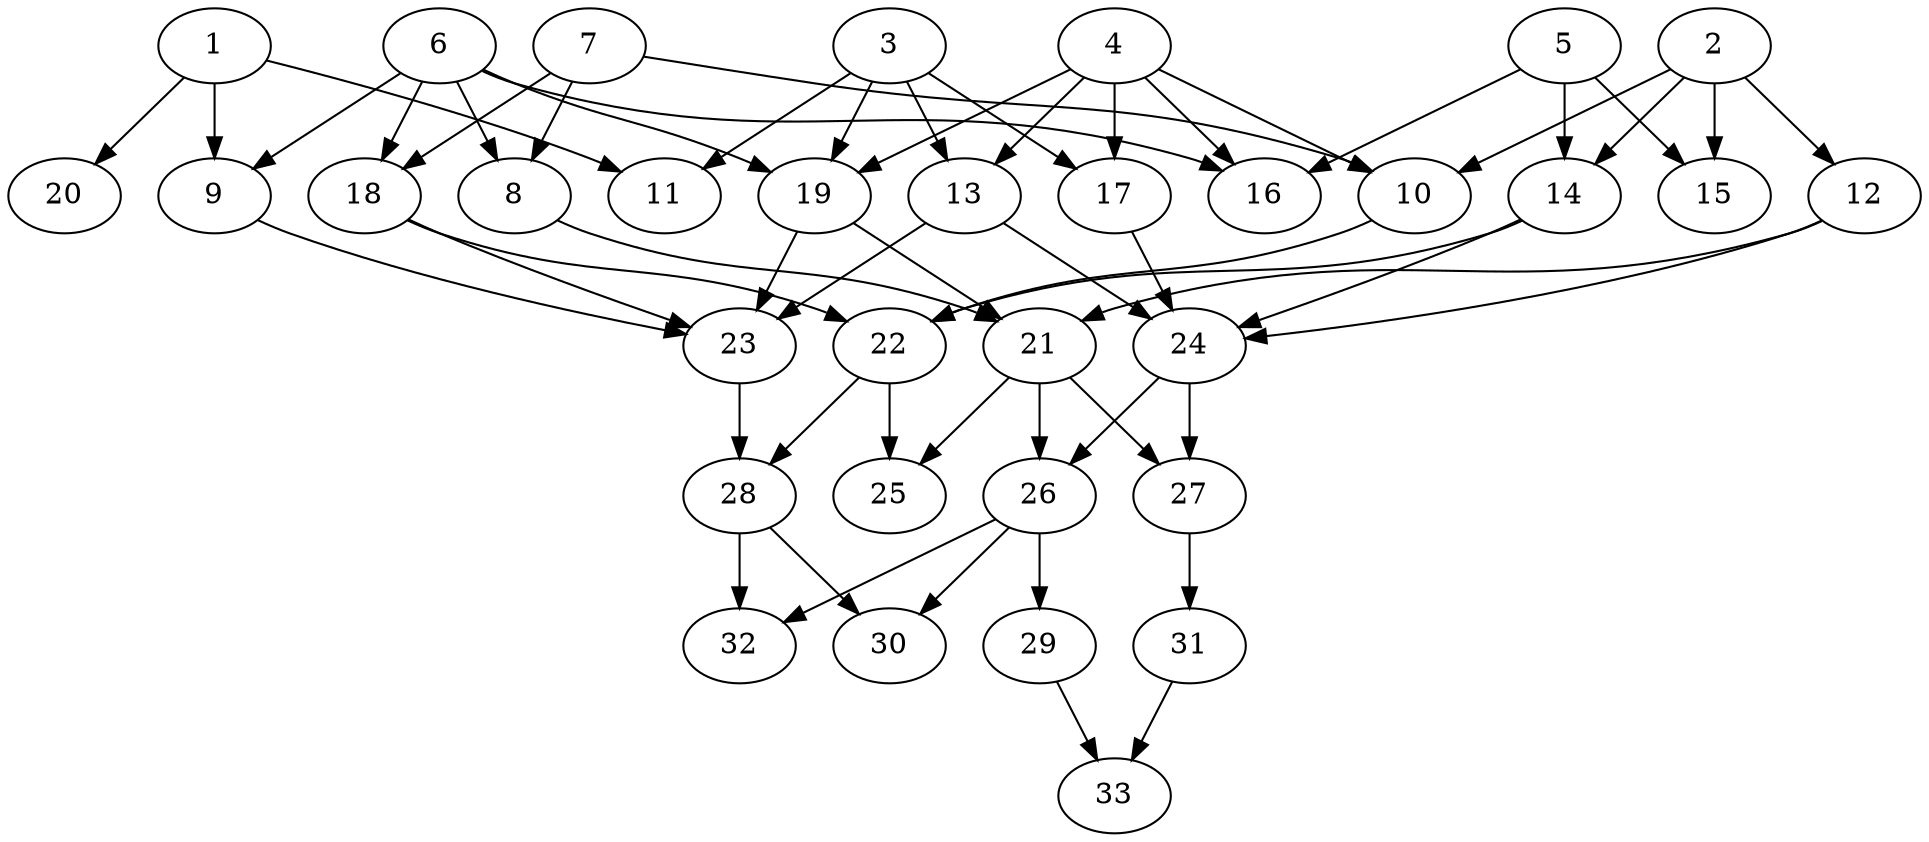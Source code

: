// DAG (tier=2-normal, mode=data, n=33, ccr=0.428, fat=0.635, density=0.457, regular=0.452, jump=0.199, mindata=2097152, maxdata=16777216)
// DAG automatically generated by daggen at Sun Aug 24 16:33:34 2025
// /home/ermia/Project/Environments/daggen/bin/daggen --dot --ccr 0.428 --fat 0.635 --regular 0.452 --density 0.457 --jump 0.199 --mindata 2097152 --maxdata 16777216 -n 33 
digraph G {
  1 [size="4354502728555650560", alpha="0.16", expect_size="2177251364277825280"]
  1 -> 9 [size ="1861854934597632"]
  1 -> 11 [size ="1861854934597632"]
  1 -> 20 [size ="1861854934597632"]
  2 [size="988108111818268416", alpha="0.06", expect_size="494054055909134208"]
  2 -> 10 [size ="1505359327920128"]
  2 -> 12 [size ="1505359327920128"]
  2 -> 14 [size ="1505359327920128"]
  2 -> 15 [size ="1505359327920128"]
  3 [size="192905227201454912", alpha="0.02", expect_size="96452613600727456"]
  3 -> 11 [size ="104944581476352"]
  3 -> 13 [size ="104944581476352"]
  3 -> 17 [size ="104944581476352"]
  3 -> 19 [size ="104944581476352"]
  4 [size="36183238674219008000", alpha="0.08", expect_size="18091619337109504000"]
  4 -> 10 [size ="87517508403200"]
  4 -> 13 [size ="87517508403200"]
  4 -> 16 [size ="87517508403200"]
  4 -> 17 [size ="87517508403200"]
  4 -> 19 [size ="87517508403200"]
  5 [size="2072086705078272000000", alpha="0.13", expect_size="1036043352539136000000"]
  5 -> 14 [size ="1300255211520000"]
  5 -> 15 [size ="1300255211520000"]
  5 -> 16 [size ="1300255211520000"]
  6 [size="40452752464948216", alpha="0.13", expect_size="20226376232474108"]
  6 -> 8 [size ="688111214395392"]
  6 -> 9 [size ="688111214395392"]
  6 -> 16 [size ="688111214395392"]
  6 -> 18 [size ="688111214395392"]
  6 -> 19 [size ="688111214395392"]
  7 [size="6077064883680705536", alpha="0.20", expect_size="3038532441840352768"]
  7 -> 8 [size ="2148289029865472"]
  7 -> 10 [size ="2148289029865472"]
  7 -> 18 [size ="2148289029865472"]
  8 [size="4589603316287915687936", alpha="0.18", expect_size="2294801658143957843968"]
  8 -> 21 [size ="2209395274416128"]
  9 [size="10934707844075912", alpha="0.03", expect_size="5467353922037956"]
  9 -> 23 [size ="468342561308672"]
  10 [size="11731256906754008", alpha="0.10", expect_size="5865628453377004"]
  10 -> 22 [size ="468342561308672"]
  11 [size="3743305521383266582528", alpha="0.20", expect_size="1871652760691633291264"]
  12 [size="42314159348355432448", alpha="0.16", expect_size="21157079674177716224"]
  12 -> 21 [size ="97143511580672"]
  12 -> 24 [size ="97143511580672"]
  13 [size="1476157166998652928", alpha="0.19", expect_size="738078583499326464"]
  13 -> 23 [size ="608932410163200"]
  13 -> 24 [size ="608932410163200"]
  14 [size="3696887411580349440", alpha="0.14", expect_size="1848443705790174720"]
  14 -> 22 [size ="1232849634066432"]
  14 -> 24 [size ="1232849634066432"]
  15 [size="1709592082369148928", alpha="0.18", expect_size="854796041184574464"]
  16 [size="93568634569275264", alpha="0.04", expect_size="46784317284637632"]
  17 [size="65224236098947907584", alpha="0.10", expect_size="32612118049473953792"]
  17 -> 24 [size ="129627154546688"]
  18 [size="82796589620444512", alpha="0.14", expect_size="41398294810222256"]
  18 -> 22 [size ="1510532959961088"]
  18 -> 23 [size ="1510532959961088"]
  19 [size="1871708246301999104000", alpha="0.16", expect_size="935854123150999552000"]
  19 -> 21 [size ="1215016258764800"]
  19 -> 23 [size ="1215016258764800"]
  20 [size="10201447107248296", alpha="0.19", expect_size="5100723553624148"]
  21 [size="24942739603106720", alpha="0.12", expect_size="12471369801553360"]
  21 -> 25 [size ="1900040683520000"]
  21 -> 26 [size ="1900040683520000"]
  21 -> 27 [size ="1900040683520000"]
  22 [size="37337937135645229056", alpha="0.20", expect_size="18668968567822614528"]
  22 -> 25 [size ="89369679495168"]
  22 -> 28 [size ="89369679495168"]
  23 [size="68697966364907816", alpha="0.10", expect_size="34348983182453908"]
  23 -> 28 [size ="1131497356525568"]
  24 [size="68861092653100984", alpha="0.19", expect_size="34430546326550492"]
  24 -> 26 [size ="1528144406249472"]
  24 -> 27 [size ="1528144406249472"]
  25 [size="2172550272481554", alpha="0.19", expect_size="1086275136240777"]
  26 [size="4179928597240620253184", alpha="0.13", expect_size="2089964298620310126592"]
  26 -> 29 [size ="2075881518399488"]
  26 -> 30 [size ="2075881518399488"]
  26 -> 32 [size ="2075881518399488"]
  27 [size="44445749230200808", alpha="0.10", expect_size="22222874615100404"]
  27 -> 31 [size ="37701759795200"]
  28 [size="722039423728818847744", alpha="0.08", expect_size="361019711864409423872"]
  28 -> 30 [size ="643868622061568"]
  28 -> 32 [size ="643868622061568"]
  29 [size="3989584920003178", alpha="0.05", expect_size="1994792460001589"]
  29 -> 33 [size ="143083647795200"]
  30 [size="1786869435410605568", alpha="0.10", expect_size="893434717705302784"]
  31 [size="141930813433332105216", alpha="0.00", expect_size="70965406716666052608"]
  31 -> 33 [size ="217674613260288"]
  32 [size="2356833908855106699264", alpha="0.18", expect_size="1178416954427553349632"]
  33 [size="2374339757230054912", alpha="0.16", expect_size="1187169878615027456"]
}